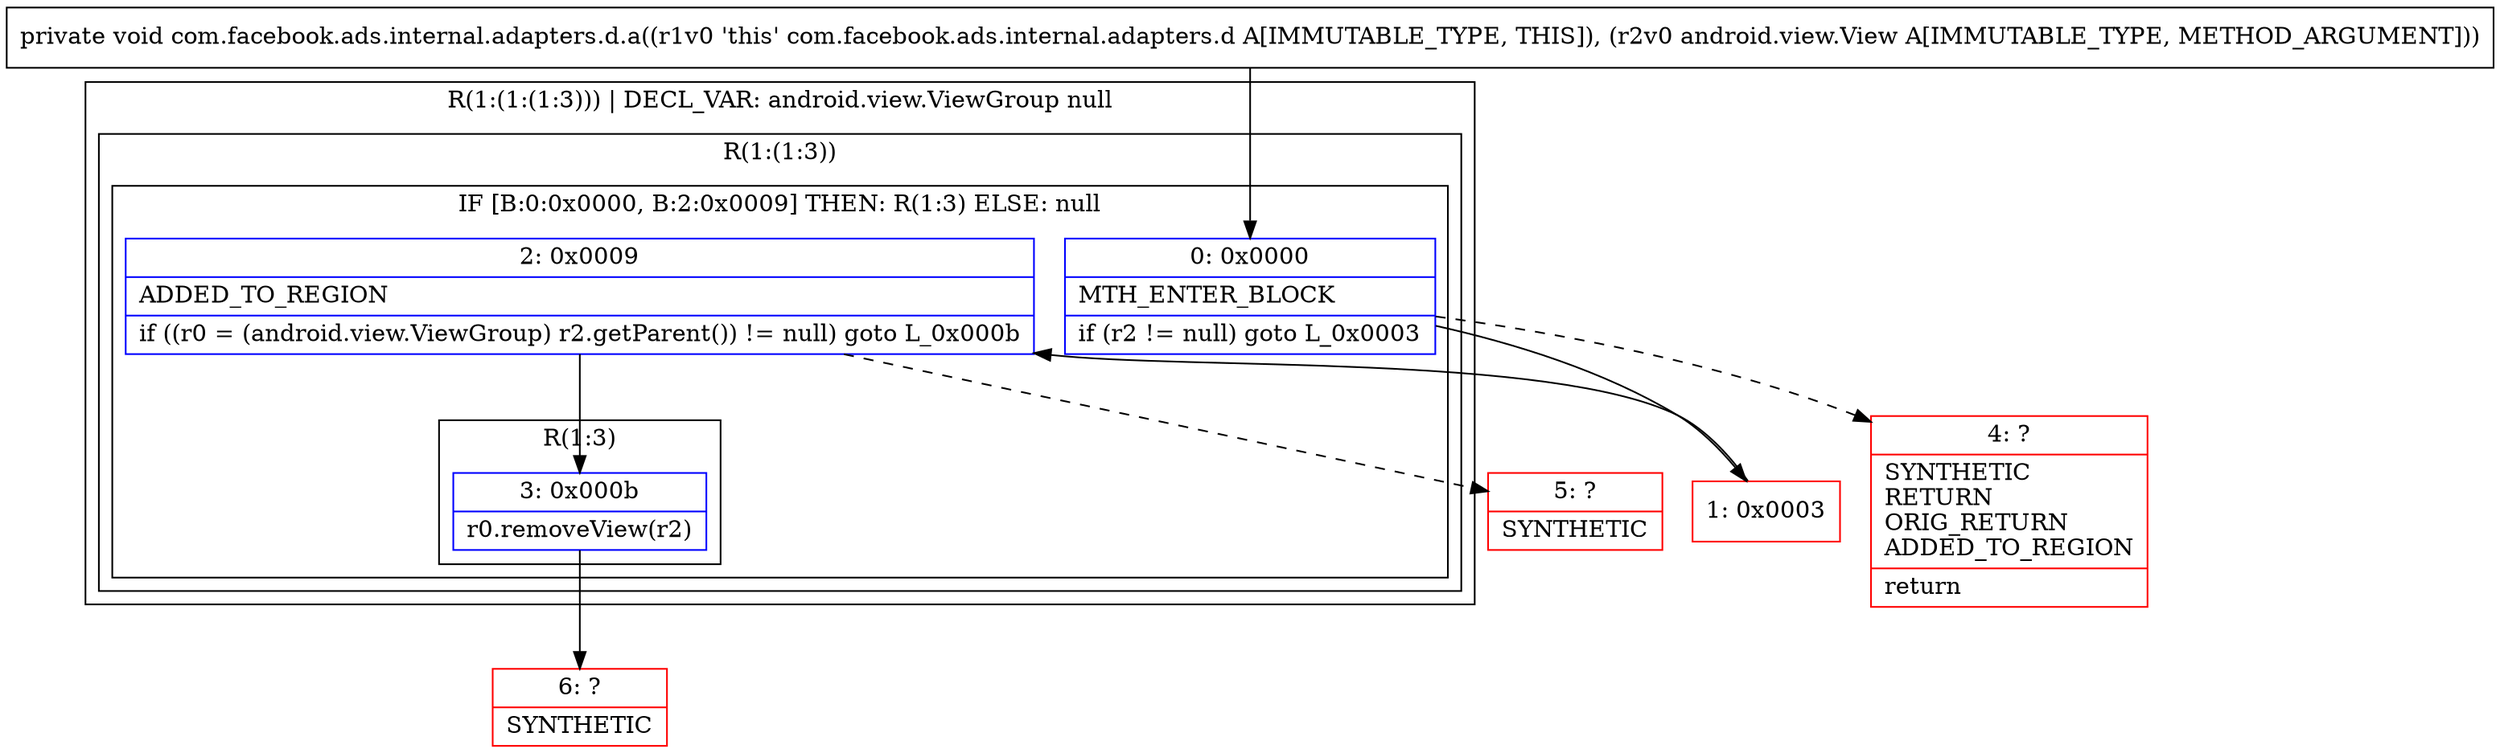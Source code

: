 digraph "CFG forcom.facebook.ads.internal.adapters.d.a(Landroid\/view\/View;)V" {
subgraph cluster_Region_757324417 {
label = "R(1:(1:(1:3))) | DECL_VAR: android.view.ViewGroup null\l";
node [shape=record,color=blue];
subgraph cluster_Region_1998466051 {
label = "R(1:(1:3))";
node [shape=record,color=blue];
subgraph cluster_IfRegion_520017518 {
label = "IF [B:0:0x0000, B:2:0x0009] THEN: R(1:3) ELSE: null";
node [shape=record,color=blue];
Node_0 [shape=record,label="{0\:\ 0x0000|MTH_ENTER_BLOCK\l|if (r2 != null) goto L_0x0003\l}"];
Node_2 [shape=record,label="{2\:\ 0x0009|ADDED_TO_REGION\l|if ((r0 = (android.view.ViewGroup) r2.getParent()) != null) goto L_0x000b\l}"];
subgraph cluster_Region_2004037890 {
label = "R(1:3)";
node [shape=record,color=blue];
Node_3 [shape=record,label="{3\:\ 0x000b|r0.removeView(r2)\l}"];
}
}
}
}
Node_1 [shape=record,color=red,label="{1\:\ 0x0003}"];
Node_4 [shape=record,color=red,label="{4\:\ ?|SYNTHETIC\lRETURN\lORIG_RETURN\lADDED_TO_REGION\l|return\l}"];
Node_5 [shape=record,color=red,label="{5\:\ ?|SYNTHETIC\l}"];
Node_6 [shape=record,color=red,label="{6\:\ ?|SYNTHETIC\l}"];
MethodNode[shape=record,label="{private void com.facebook.ads.internal.adapters.d.a((r1v0 'this' com.facebook.ads.internal.adapters.d A[IMMUTABLE_TYPE, THIS]), (r2v0 android.view.View A[IMMUTABLE_TYPE, METHOD_ARGUMENT])) }"];
MethodNode -> Node_0;
Node_0 -> Node_1;
Node_0 -> Node_4[style=dashed];
Node_2 -> Node_3;
Node_2 -> Node_5[style=dashed];
Node_3 -> Node_6;
Node_1 -> Node_2;
}

